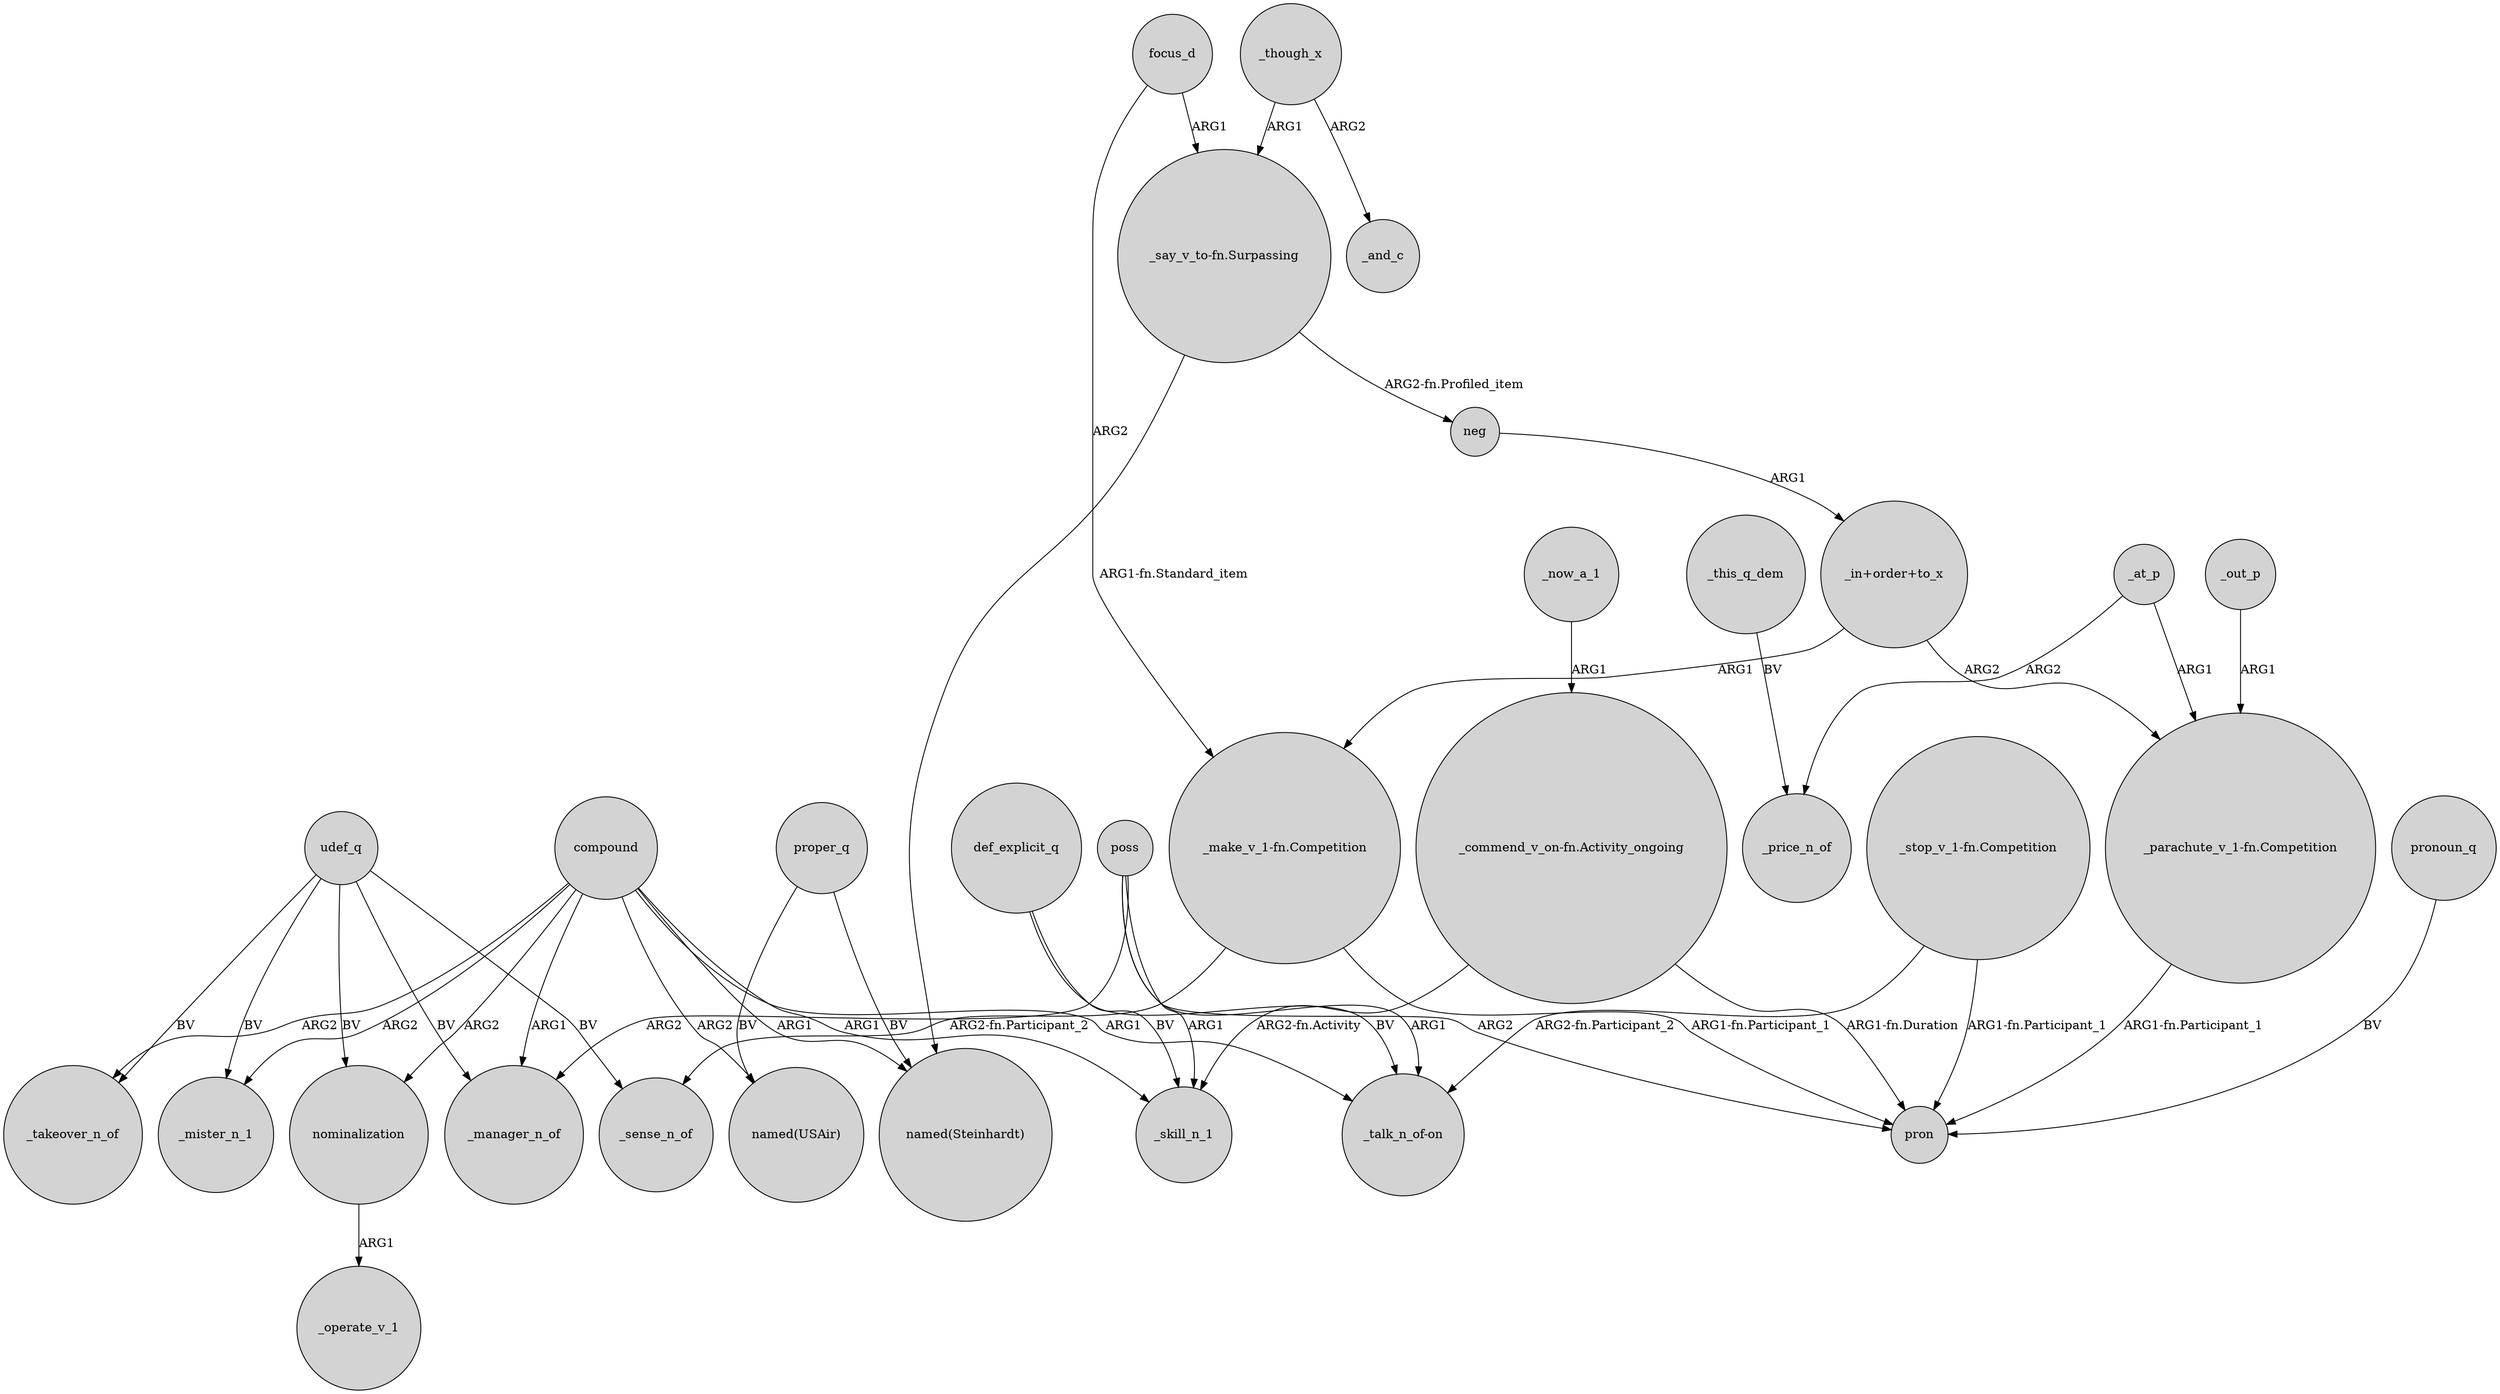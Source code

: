 digraph {
	node [shape=circle style=filled]
	compound -> _mister_n_1 [label=ARG2]
	_out_p -> "_parachute_v_1-fn.Competition" [label=ARG1]
	compound -> "named(USAir)" [label=ARG2]
	proper_q -> "named(Steinhardt)" [label=BV]
	udef_q -> _manager_n_of [label=BV]
	_now_a_1 -> "_commend_v_on-fn.Activity_ongoing" [label=ARG1]
	_though_x -> "_say_v_to-fn.Surpassing" [label=ARG1]
	udef_q -> nominalization [label=BV]
	poss -> _manager_n_of [label=ARG2]
	nominalization -> _operate_v_1 [label=ARG1]
	"_stop_v_1-fn.Competition" -> "_talk_n_of-on" [label="ARG2-fn.Participant_2"]
	compound -> "_talk_n_of-on" [label=ARG1]
	_though_x -> _and_c [label=ARG2]
	udef_q -> _mister_n_1 [label=BV]
	neg -> "_in+order+to_x" [label=ARG1]
	compound -> _skill_n_1 [label=ARG1]
	compound -> nominalization [label=ARG2]
	pronoun_q -> pron [label=BV]
	udef_q -> _takeover_n_of [label=BV]
	compound -> "named(Steinhardt)" [label=ARG1]
	"_say_v_to-fn.Surpassing" -> neg [label="ARG2-fn.Profiled_item"]
	poss -> pron [label=ARG2]
	"_parachute_v_1-fn.Competition" -> pron [label="ARG1-fn.Participant_1"]
	"_make_v_1-fn.Competition" -> pron [label="ARG1-fn.Participant_1"]
	focus_d -> "_make_v_1-fn.Competition" [label=ARG2]
	"_in+order+to_x" -> "_parachute_v_1-fn.Competition" [label=ARG2]
	_at_p -> _price_n_of [label=ARG2]
	poss -> "_talk_n_of-on" [label=ARG1]
	def_explicit_q -> "_talk_n_of-on" [label=BV]
	"_say_v_to-fn.Surpassing" -> "named(Steinhardt)" [label="ARG1-fn.Standard_item"]
	focus_d -> "_say_v_to-fn.Surpassing" [label=ARG1]
	"_make_v_1-fn.Competition" -> _sense_n_of [label="ARG2-fn.Participant_2"]
	_at_p -> "_parachute_v_1-fn.Competition" [label=ARG1]
	_this_q_dem -> _price_n_of [label=BV]
	"_commend_v_on-fn.Activity_ongoing" -> _skill_n_1 [label="ARG2-fn.Activity"]
	proper_q -> "named(USAir)" [label=BV]
	compound -> _takeover_n_of [label=ARG2]
	"_commend_v_on-fn.Activity_ongoing" -> pron [label="ARG1-fn.Duration"]
	compound -> _manager_n_of [label=ARG1]
	udef_q -> _sense_n_of [label=BV]
	def_explicit_q -> _skill_n_1 [label=BV]
	poss -> _skill_n_1 [label=ARG1]
	"_in+order+to_x" -> "_make_v_1-fn.Competition" [label=ARG1]
	"_stop_v_1-fn.Competition" -> pron [label="ARG1-fn.Participant_1"]
}
